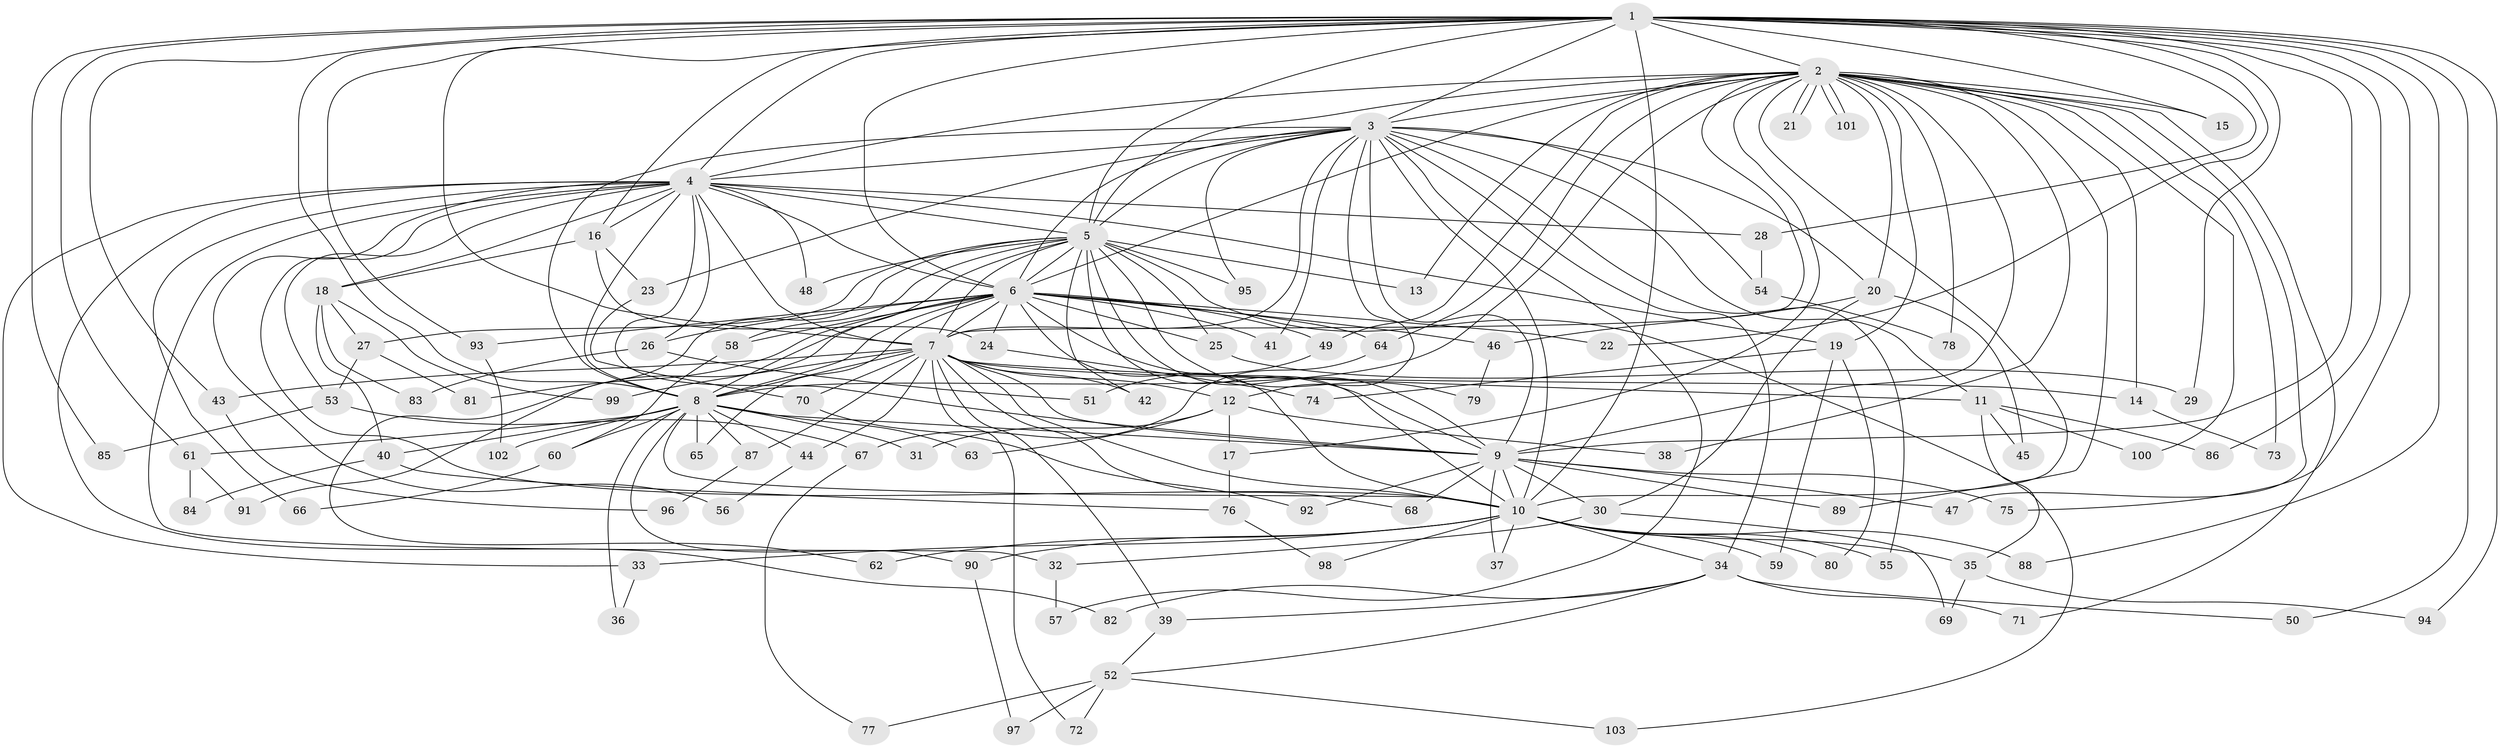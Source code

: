 // coarse degree distribution, {32: 0.013513513513513514, 25: 0.013513513513513514, 20: 0.02702702702702703, 17: 0.013513513513513514, 19: 0.013513513513513514, 18: 0.02702702702702703, 14: 0.013513513513513514, 6: 0.05405405405405406, 2: 0.5135135135135135, 5: 0.02702702702702703, 3: 0.1891891891891892, 8: 0.013513513513513514, 4: 0.06756756756756757, 7: 0.013513513513513514}
// Generated by graph-tools (version 1.1) at 2025/23/03/03/25 07:23:41]
// undirected, 103 vertices, 231 edges
graph export_dot {
graph [start="1"]
  node [color=gray90,style=filled];
  1;
  2;
  3;
  4;
  5;
  6;
  7;
  8;
  9;
  10;
  11;
  12;
  13;
  14;
  15;
  16;
  17;
  18;
  19;
  20;
  21;
  22;
  23;
  24;
  25;
  26;
  27;
  28;
  29;
  30;
  31;
  32;
  33;
  34;
  35;
  36;
  37;
  38;
  39;
  40;
  41;
  42;
  43;
  44;
  45;
  46;
  47;
  48;
  49;
  50;
  51;
  52;
  53;
  54;
  55;
  56;
  57;
  58;
  59;
  60;
  61;
  62;
  63;
  64;
  65;
  66;
  67;
  68;
  69;
  70;
  71;
  72;
  73;
  74;
  75;
  76;
  77;
  78;
  79;
  80;
  81;
  82;
  83;
  84;
  85;
  86;
  87;
  88;
  89;
  90;
  91;
  92;
  93;
  94;
  95;
  96;
  97;
  98;
  99;
  100;
  101;
  102;
  103;
  1 -- 2;
  1 -- 3;
  1 -- 4;
  1 -- 5;
  1 -- 6;
  1 -- 7;
  1 -- 8;
  1 -- 9;
  1 -- 10;
  1 -- 15;
  1 -- 16;
  1 -- 22;
  1 -- 28;
  1 -- 29;
  1 -- 43;
  1 -- 50;
  1 -- 61;
  1 -- 75;
  1 -- 85;
  1 -- 86;
  1 -- 88;
  1 -- 93;
  1 -- 94;
  2 -- 3;
  2 -- 4;
  2 -- 5;
  2 -- 6;
  2 -- 7;
  2 -- 8;
  2 -- 9;
  2 -- 10;
  2 -- 13;
  2 -- 14;
  2 -- 15;
  2 -- 17;
  2 -- 19;
  2 -- 20;
  2 -- 21;
  2 -- 21;
  2 -- 38;
  2 -- 47;
  2 -- 49;
  2 -- 64;
  2 -- 71;
  2 -- 73;
  2 -- 78;
  2 -- 89;
  2 -- 100;
  2 -- 101;
  2 -- 101;
  3 -- 4;
  3 -- 5;
  3 -- 6;
  3 -- 7;
  3 -- 8;
  3 -- 9;
  3 -- 10;
  3 -- 11;
  3 -- 12;
  3 -- 20;
  3 -- 23;
  3 -- 34;
  3 -- 41;
  3 -- 54;
  3 -- 55;
  3 -- 57;
  3 -- 95;
  4 -- 5;
  4 -- 6;
  4 -- 7;
  4 -- 8;
  4 -- 9;
  4 -- 10;
  4 -- 16;
  4 -- 18;
  4 -- 19;
  4 -- 26;
  4 -- 28;
  4 -- 32;
  4 -- 33;
  4 -- 48;
  4 -- 53;
  4 -- 56;
  4 -- 66;
  4 -- 82;
  5 -- 6;
  5 -- 7;
  5 -- 8;
  5 -- 9;
  5 -- 10;
  5 -- 13;
  5 -- 25;
  5 -- 27;
  5 -- 42;
  5 -- 48;
  5 -- 58;
  5 -- 62;
  5 -- 79;
  5 -- 95;
  5 -- 103;
  6 -- 7;
  6 -- 8;
  6 -- 9;
  6 -- 10;
  6 -- 22;
  6 -- 24;
  6 -- 25;
  6 -- 26;
  6 -- 41;
  6 -- 46;
  6 -- 49;
  6 -- 58;
  6 -- 64;
  6 -- 65;
  6 -- 81;
  6 -- 91;
  6 -- 93;
  7 -- 8;
  7 -- 9;
  7 -- 10;
  7 -- 11;
  7 -- 12;
  7 -- 14;
  7 -- 39;
  7 -- 42;
  7 -- 43;
  7 -- 44;
  7 -- 68;
  7 -- 70;
  7 -- 72;
  7 -- 87;
  7 -- 99;
  8 -- 9;
  8 -- 10;
  8 -- 31;
  8 -- 36;
  8 -- 40;
  8 -- 44;
  8 -- 60;
  8 -- 61;
  8 -- 63;
  8 -- 65;
  8 -- 87;
  8 -- 90;
  8 -- 102;
  9 -- 10;
  9 -- 30;
  9 -- 37;
  9 -- 47;
  9 -- 68;
  9 -- 75;
  9 -- 89;
  9 -- 92;
  10 -- 33;
  10 -- 34;
  10 -- 35;
  10 -- 37;
  10 -- 55;
  10 -- 59;
  10 -- 62;
  10 -- 80;
  10 -- 88;
  10 -- 90;
  10 -- 98;
  11 -- 35;
  11 -- 45;
  11 -- 86;
  11 -- 100;
  12 -- 17;
  12 -- 31;
  12 -- 38;
  12 -- 63;
  14 -- 73;
  16 -- 18;
  16 -- 23;
  16 -- 24;
  17 -- 76;
  18 -- 27;
  18 -- 40;
  18 -- 83;
  18 -- 99;
  19 -- 59;
  19 -- 74;
  19 -- 80;
  20 -- 30;
  20 -- 45;
  20 -- 46;
  23 -- 70;
  24 -- 74;
  25 -- 29;
  26 -- 51;
  26 -- 83;
  27 -- 53;
  27 -- 81;
  28 -- 54;
  30 -- 32;
  30 -- 69;
  32 -- 57;
  33 -- 36;
  34 -- 39;
  34 -- 50;
  34 -- 52;
  34 -- 71;
  34 -- 82;
  35 -- 69;
  35 -- 94;
  39 -- 52;
  40 -- 76;
  40 -- 84;
  43 -- 96;
  44 -- 56;
  46 -- 79;
  49 -- 51;
  52 -- 72;
  52 -- 77;
  52 -- 97;
  52 -- 103;
  53 -- 67;
  53 -- 85;
  54 -- 78;
  58 -- 60;
  60 -- 66;
  61 -- 84;
  61 -- 91;
  64 -- 67;
  67 -- 77;
  70 -- 92;
  76 -- 98;
  87 -- 96;
  90 -- 97;
  93 -- 102;
}
